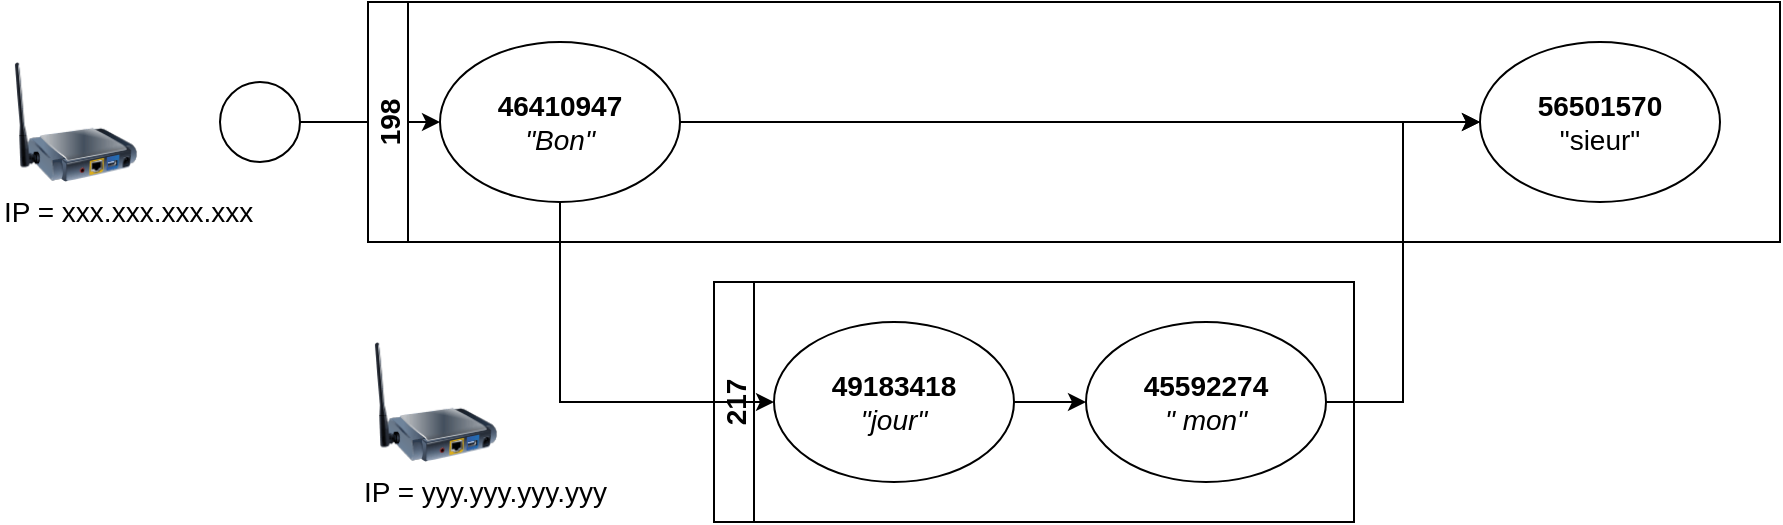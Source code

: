 <mxfile version="14.1.8" type="device" pages="3"><diagram id="DPjHE-PVI_1ASyxrADJI" name="node graph"><mxGraphModel dx="1086" dy="806" grid="1" gridSize="10" guides="1" tooltips="1" connect="1" arrows="1" fold="1" page="1" pageScale="1" pageWidth="827" pageHeight="1169" math="0" shadow="0"><root><mxCell id="0"/><mxCell id="1" parent="0"/><mxCell id="e_zoGC69EEc_eQih9gd_-9" value="" style="edgeStyle=orthogonalEdgeStyle;rounded=0;orthogonalLoop=1;jettySize=auto;html=1;" parent="1" source="e_zoGC69EEc_eQih9gd_-7" target="e_zoGC69EEc_eQih9gd_-8" edge="1"><mxGeometry relative="1" as="geometry"/></mxCell><mxCell id="e_zoGC69EEc_eQih9gd_-7" value="" style="shape=mxgraph.bpmn.shape;html=1;verticalLabelPosition=bottom;labelBackgroundColor=#ffffff;verticalAlign=top;align=center;perimeter=ellipsePerimeter;outlineConnect=0;outline=standard;symbol=general;" parent="1" vertex="1"><mxGeometry x="190" y="220" width="40" height="40" as="geometry"/></mxCell><mxCell id="e_zoGC69EEc_eQih9gd_-10" value="198" style="swimlane;startSize=20;horizontal=0;fontSize=14;" parent="1" vertex="1"><mxGeometry x="264" y="180" width="706" height="120" as="geometry"/></mxCell><mxCell id="e_zoGC69EEc_eQih9gd_-8" value="&lt;div style=&quot;font-size: 14px&quot;&gt;&lt;b&gt;46410947&lt;/b&gt;&lt;br&gt;&lt;i&gt;&quot;Bon&quot;&lt;/i&gt;&lt;/div&gt;" style="ellipse;whiteSpace=wrap;html=1;verticalAlign=middle;labelBackgroundColor=#ffffff;align=center;fontSize=14;" parent="e_zoGC69EEc_eQih9gd_-10" vertex="1"><mxGeometry x="36" y="20" width="120" height="80" as="geometry"/></mxCell><mxCell id="e_zoGC69EEc_eQih9gd_-11" value="&lt;div style=&quot;font-size: 14px&quot;&gt;&lt;b&gt;56501570&lt;/b&gt;&lt;br&gt;&quot;sieur&quot;&lt;/div&gt;" style="ellipse;whiteSpace=wrap;html=1;verticalAlign=middle;labelBackgroundColor=#ffffff;align=center;fontSize=14;" parent="e_zoGC69EEc_eQih9gd_-10" vertex="1"><mxGeometry x="556" y="20" width="120" height="80" as="geometry"/></mxCell><mxCell id="e_zoGC69EEc_eQih9gd_-12" value="" style="edgeStyle=orthogonalEdgeStyle;rounded=0;orthogonalLoop=1;jettySize=auto;html=1;fontSize=14;" parent="e_zoGC69EEc_eQih9gd_-10" source="e_zoGC69EEc_eQih9gd_-8" target="e_zoGC69EEc_eQih9gd_-11" edge="1"><mxGeometry relative="1" as="geometry"/></mxCell><mxCell id="e_zoGC69EEc_eQih9gd_-13" value="217" style="swimlane;startSize=20;horizontal=0;fontSize=14;" parent="1" vertex="1"><mxGeometry x="437" y="320" width="320" height="120" as="geometry"/></mxCell><mxCell id="e_zoGC69EEc_eQih9gd_-14" value="&lt;div style=&quot;font-size: 14px&quot;&gt;&lt;b&gt;49183418&lt;/b&gt;&lt;br&gt;&lt;i&gt;&quot;jour&quot;&lt;/i&gt;&lt;/div&gt;" style="ellipse;whiteSpace=wrap;html=1;verticalAlign=middle;labelBackgroundColor=#ffffff;align=center;fontSize=14;" parent="e_zoGC69EEc_eQih9gd_-13" vertex="1"><mxGeometry x="30" y="20" width="120" height="80" as="geometry"/></mxCell><mxCell id="e_zoGC69EEc_eQih9gd_-15" value="&lt;div style=&quot;font-size: 14px&quot;&gt;&lt;b&gt;45592274&lt;/b&gt;&lt;br&gt;&lt;i&gt;&quot; mon&quot;&lt;/i&gt;&lt;/div&gt;" style="ellipse;whiteSpace=wrap;html=1;verticalAlign=middle;labelBackgroundColor=#ffffff;align=center;fontSize=14;" parent="e_zoGC69EEc_eQih9gd_-13" vertex="1"><mxGeometry x="186" y="20" width="120" height="80" as="geometry"/></mxCell><mxCell id="e_zoGC69EEc_eQih9gd_-16" value="" style="edgeStyle=orthogonalEdgeStyle;rounded=0;orthogonalLoop=1;jettySize=auto;html=1;fontSize=14;" parent="e_zoGC69EEc_eQih9gd_-13" source="e_zoGC69EEc_eQih9gd_-14" target="e_zoGC69EEc_eQih9gd_-15" edge="1"><mxGeometry relative="1" as="geometry"/></mxCell><mxCell id="e_zoGC69EEc_eQih9gd_-17" value="" style="edgeStyle=orthogonalEdgeStyle;rounded=0;orthogonalLoop=1;jettySize=auto;html=1;fontSize=14;exitX=0.5;exitY=1;exitDx=0;exitDy=0;entryX=0;entryY=0.5;entryDx=0;entryDy=0;" parent="1" source="e_zoGC69EEc_eQih9gd_-8" target="e_zoGC69EEc_eQih9gd_-14" edge="1"><mxGeometry relative="1" as="geometry"><mxPoint x="424" y="250" as="sourcePoint"/><mxPoint x="720" y="250" as="targetPoint"/></mxGeometry></mxCell><mxCell id="e_zoGC69EEc_eQih9gd_-19" value="" style="edgeStyle=orthogonalEdgeStyle;rounded=0;orthogonalLoop=1;jettySize=auto;html=1;fontSize=14;entryX=0;entryY=0.5;entryDx=0;entryDy=0;" parent="1" source="e_zoGC69EEc_eQih9gd_-15" target="e_zoGC69EEc_eQih9gd_-11" edge="1"><mxGeometry relative="1" as="geometry"><mxPoint x="823" y="380" as="targetPoint"/></mxGeometry></mxCell><mxCell id="e_zoGC69EEc_eQih9gd_-33" value="IP = yyy.yyy.yyy.yyy" style="image;html=1;image=img/lib/clip_art/networking/Print_Server_Wireless_128x128.png;rounded=0;shadow=0;glass=0;sketch=0;fontSize=14;align=left;" parent="1" vertex="1"><mxGeometry x="260" y="350" width="76" height="60" as="geometry"/></mxCell><mxCell id="e_zoGC69EEc_eQih9gd_-34" value="IP = xxx.xxx.xxx.xxx" style="image;html=1;image=img/lib/clip_art/networking/Print_Server_Wireless_128x128.png;rounded=0;shadow=0;glass=0;sketch=0;fontSize=14;align=left;" parent="1" vertex="1"><mxGeometry x="80" y="210" width="76" height="60" as="geometry"/></mxCell></root></mxGraphModel></diagram><diagram id="GHqNeVmIGOWW7X__BBoV" name="sequence_illustration"><mxGraphModel dx="1086" dy="806" grid="1" gridSize="10" guides="1" tooltips="1" connect="1" arrows="1" fold="1" page="1" pageScale="1" pageWidth="827" pageHeight="1169" math="0" shadow="0"><root><mxCell id="mPEP5yWEmk4zPNDpbuSR-0"/><mxCell id="mPEP5yWEmk4zPNDpbuSR-1" parent="mPEP5yWEmk4zPNDpbuSR-0"/><mxCell id="mPEP5yWEmk4zPNDpbuSR-2" value="" style="endArrow=classic;html=1;fontSize=14;edgeStyle=orthogonalEdgeStyle;exitX=0.5;exitY=1;exitDx=0;exitDy=0;entryX=1;entryY=0.5;entryDx=0;entryDy=0;" parent="mPEP5yWEmk4zPNDpbuSR-1" source="mPEP5yWEmk4zPNDpbuSR-5" target="mPEP5yWEmk4zPNDpbuSR-13" edge="1"><mxGeometry width="50" height="50" relative="1" as="geometry"><mxPoint x="490" y="99.857" as="sourcePoint"/><mxPoint x="600" y="180" as="targetPoint"/></mxGeometry></mxCell><mxCell id="mPEP5yWEmk4zPNDpbuSR-3" value="" style="points=[];aspect=fixed;html=1;align=center;shadow=0;dashed=0;image;image=img/lib/allied_telesis/computer_and_terminals/Smartphone.svg;fontSize=14;" parent="mPEP5yWEmk4zPNDpbuSR-1" vertex="1"><mxGeometry x="50" y="66.8" width="19.8" height="43.2" as="geometry"/></mxCell><mxCell id="mPEP5yWEmk4zPNDpbuSR-4" value="" style="aspect=fixed;pointerEvents=1;shadow=0;dashed=0;html=1;strokeColor=none;labelPosition=center;verticalLabelPosition=bottom;verticalAlign=top;align=center;fillColor=#00188D;shape=mxgraph.azure.computer;fontSize=14;" parent="mPEP5yWEmk4zPNDpbuSR-1" vertex="1"><mxGeometry x="37.68" y="268.4" width="44.44" height="40" as="geometry"/></mxCell><mxCell id="mPEP5yWEmk4zPNDpbuSR-5" value="IP = xxx.xxx.xxx.xxx" style="image;html=1;image=img/lib/clip_art/networking/Print_Server_Wireless_128x128.png;rounded=0;shadow=0;glass=0;sketch=0;fontSize=14;align=left;" parent="mPEP5yWEmk4zPNDpbuSR-1" vertex="1"><mxGeometry x="559" y="58.4" width="76" height="60" as="geometry"/></mxCell><mxCell id="mPEP5yWEmk4zPNDpbuSR-6" value="HTTP (PUT) / Raw&lt;br&gt;&lt;br&gt;&lt;b&gt;ip&amp;nbsp; &amp;nbsp; &amp;nbsp; :&lt;/b&gt; xxx.xxx.xxx.xxx/add_transaction&lt;br&gt;&lt;b&gt;body : &quot;&lt;/b&gt;Bon&quot;" style="rounded=0;whiteSpace=wrap;html=1;shadow=0;glass=0;sketch=0;fontSize=14;align=left;verticalAlign=top;" parent="mPEP5yWEmk4zPNDpbuSR-1" vertex="1"><mxGeometry x="200" y="51.6" width="280" height="80" as="geometry"/></mxCell><mxCell id="mPEP5yWEmk4zPNDpbuSR-7" value="" style="pointerEvents=1;shadow=0;dashed=0;html=1;fillColor=#505050;labelPosition=center;verticalLabelPosition=bottom;verticalAlign=top;outlineConnect=0;align=center;shape=mxgraph.office.communications.remote_move_request;strokeColor=none;" parent="mPEP5yWEmk4zPNDpbuSR-1" vertex="1"><mxGeometry x="454" y="40" width="40" height="40" as="geometry"/></mxCell><mxCell id="mPEP5yWEmk4zPNDpbuSR-8" value="IP = yyy.yyy.yyy.yyy" style="image;html=1;image=img/lib/clip_art/networking/Print_Server_Wireless_128x128.png;rounded=0;shadow=0;glass=0;sketch=0;fontSize=14;align=left;" parent="mPEP5yWEmk4zPNDpbuSR-1" vertex="1"><mxGeometry x="559" y="258.4" width="76" height="60" as="geometry"/></mxCell><mxCell id="mPEP5yWEmk4zPNDpbuSR-9" value="HTTP (PUT)&lt;br&gt;&lt;br&gt;&lt;b&gt;ip&amp;nbsp; &amp;nbsp; &amp;nbsp; :&lt;/b&gt; yyy.yyy.yyy.yyy/add_transaction&lt;br&gt;&lt;b&gt;body : &quot;&lt;/b&gt;jour&quot;" style="rounded=0;whiteSpace=wrap;html=1;shadow=0;glass=0;sketch=0;fontSize=14;align=left;verticalAlign=top;" parent="mPEP5yWEmk4zPNDpbuSR-1" vertex="1"><mxGeometry x="200" y="251.6" width="280" height="80" as="geometry"/></mxCell><mxCell id="mPEP5yWEmk4zPNDpbuSR-10" value="" style="pointerEvents=1;shadow=0;dashed=0;html=1;fillColor=#505050;labelPosition=center;verticalLabelPosition=bottom;verticalAlign=top;outlineConnect=0;align=center;shape=mxgraph.office.communications.remote_move_request;strokeColor=none;" parent="mPEP5yWEmk4zPNDpbuSR-1" vertex="1"><mxGeometry x="454" y="240" width="40" height="40" as="geometry"/></mxCell><mxCell id="mPEP5yWEmk4zPNDpbuSR-11" value="" style="endArrow=classic;html=1;fontSize=14;" parent="mPEP5yWEmk4zPNDpbuSR-1" source="mPEP5yWEmk4zPNDpbuSR-6" target="mPEP5yWEmk4zPNDpbuSR-5" edge="1"><mxGeometry width="50" height="50" relative="1" as="geometry"><mxPoint x="440" y="90" as="sourcePoint"/><mxPoint x="490" y="40" as="targetPoint"/></mxGeometry></mxCell><mxCell id="mPEP5yWEmk4zPNDpbuSR-12" value="" style="endArrow=classic;html=1;fontSize=14;" parent="mPEP5yWEmk4zPNDpbuSR-1" source="mPEP5yWEmk4zPNDpbuSR-3" target="mPEP5yWEmk4zPNDpbuSR-6" edge="1"><mxGeometry width="50" height="50" relative="1" as="geometry"><mxPoint x="490" y="99.857" as="sourcePoint"/><mxPoint x="569" y="98.873" as="targetPoint"/></mxGeometry></mxCell><mxCell id="mPEP5yWEmk4zPNDpbuSR-13" value="HTTP (GET) / JSON&lt;br&gt;&lt;br&gt;&lt;b&gt;body :&amp;nbsp;&lt;br&gt;&lt;/b&gt;{&quot;operation&quot;:&quot;add_transaction&quot;,&quot;return_value&quot;: &quot;OK&quot;}" style="rounded=0;whiteSpace=wrap;html=1;shadow=0;glass=0;sketch=0;fontSize=14;align=left;verticalAlign=top;" parent="mPEP5yWEmk4zPNDpbuSR-1" vertex="1"><mxGeometry x="150" y="140" width="380" height="80" as="geometry"/></mxCell><mxCell id="mPEP5yWEmk4zPNDpbuSR-14" value="" style="endArrow=classic;html=1;fontSize=14;edgeStyle=orthogonalEdgeStyle;" parent="mPEP5yWEmk4zPNDpbuSR-1" source="mPEP5yWEmk4zPNDpbuSR-13" target="mPEP5yWEmk4zPNDpbuSR-3" edge="1"><mxGeometry width="50" height="50" relative="1" as="geometry"><mxPoint x="607" y="128.4" as="sourcePoint"/><mxPoint x="540" y="190" as="targetPoint"/></mxGeometry></mxCell><mxCell id="mPEP5yWEmk4zPNDpbuSR-15" value="" style="endArrow=classic;html=1;fontSize=14;" parent="mPEP5yWEmk4zPNDpbuSR-1" source="mPEP5yWEmk4zPNDpbuSR-4" target="mPEP5yWEmk4zPNDpbuSR-9" edge="1"><mxGeometry width="50" height="50" relative="1" as="geometry"><mxPoint x="79.8" y="98.513" as="sourcePoint"/><mxPoint x="210" y="100.001" as="targetPoint"/></mxGeometry></mxCell><mxCell id="mPEP5yWEmk4zPNDpbuSR-16" value="" style="endArrow=classic;html=1;fontSize=14;" parent="mPEP5yWEmk4zPNDpbuSR-1" source="mPEP5yWEmk4zPNDpbuSR-9" target="mPEP5yWEmk4zPNDpbuSR-8" edge="1"><mxGeometry width="50" height="50" relative="1" as="geometry"><mxPoint x="92.12" y="298.654" as="sourcePoint"/><mxPoint x="510" y="350" as="targetPoint"/></mxGeometry></mxCell><mxCell id="mPEP5yWEmk4zPNDpbuSR-17" value="" style="aspect=fixed;pointerEvents=1;shadow=0;dashed=0;html=1;strokeColor=none;labelPosition=center;verticalLabelPosition=bottom;verticalAlign=top;align=center;fillColor=#00188D;shape=mxgraph.azure.computer;fontSize=14;" parent="mPEP5yWEmk4zPNDpbuSR-1" vertex="1"><mxGeometry x="37.68" y="368.4" width="44.44" height="40" as="geometry"/></mxCell><mxCell id="mPEP5yWEmk4zPNDpbuSR-18" value="IP = yyy.yyy.yyy.yyy" style="image;html=1;image=img/lib/clip_art/networking/Print_Server_Wireless_128x128.png;rounded=0;shadow=0;glass=0;sketch=0;fontSize=14;align=left;" parent="mPEP5yWEmk4zPNDpbuSR-1" vertex="1"><mxGeometry x="559" y="358.4" width="76" height="60" as="geometry"/></mxCell><mxCell id="mPEP5yWEmk4zPNDpbuSR-19" value="HTTP (PUT)&lt;br&gt;&lt;br&gt;&lt;b&gt;ip&amp;nbsp; &amp;nbsp; &amp;nbsp; :&lt;/b&gt; yyy.yyy.yyy.yyy/add_transaction&lt;br&gt;&lt;b&gt;body : &lt;/b&gt;&quot; mon&quot;" style="rounded=0;whiteSpace=wrap;html=1;shadow=0;glass=0;sketch=0;fontSize=14;align=left;verticalAlign=top;" parent="mPEP5yWEmk4zPNDpbuSR-1" vertex="1"><mxGeometry x="200" y="351.6" width="280" height="80" as="geometry"/></mxCell><mxCell id="mPEP5yWEmk4zPNDpbuSR-20" value="" style="pointerEvents=1;shadow=0;dashed=0;html=1;fillColor=#505050;labelPosition=center;verticalLabelPosition=bottom;verticalAlign=top;outlineConnect=0;align=center;shape=mxgraph.office.communications.remote_move_request;strokeColor=none;" parent="mPEP5yWEmk4zPNDpbuSR-1" vertex="1"><mxGeometry x="454" y="340" width="40" height="40" as="geometry"/></mxCell><mxCell id="mPEP5yWEmk4zPNDpbuSR-21" value="" style="endArrow=classic;html=1;fontSize=14;" parent="mPEP5yWEmk4zPNDpbuSR-1" source="mPEP5yWEmk4zPNDpbuSR-17" target="mPEP5yWEmk4zPNDpbuSR-19" edge="1"><mxGeometry width="50" height="50" relative="1" as="geometry"><mxPoint x="79.8" y="198.513" as="sourcePoint"/><mxPoint x="210" y="200.001" as="targetPoint"/></mxGeometry></mxCell><mxCell id="mPEP5yWEmk4zPNDpbuSR-22" value="" style="endArrow=classic;html=1;fontSize=14;" parent="mPEP5yWEmk4zPNDpbuSR-1" source="mPEP5yWEmk4zPNDpbuSR-19" target="mPEP5yWEmk4zPNDpbuSR-18" edge="1"><mxGeometry width="50" height="50" relative="1" as="geometry"><mxPoint x="92.12" y="398.654" as="sourcePoint"/><mxPoint x="510" y="450" as="targetPoint"/></mxGeometry></mxCell><mxCell id="mPEP5yWEmk4zPNDpbuSR-23" value="" style="points=[];aspect=fixed;html=1;align=center;shadow=0;dashed=0;image;image=img/lib/allied_telesis/computer_and_terminals/Smartphone.svg;fontSize=14;" parent="mPEP5yWEmk4zPNDpbuSR-1" vertex="1"><mxGeometry x="47.5" y="476.8" width="19.8" height="43.2" as="geometry"/></mxCell><mxCell id="mPEP5yWEmk4zPNDpbuSR-24" value="IP = xxx.xxx.xxx.xxx" style="image;html=1;image=img/lib/clip_art/networking/Print_Server_Wireless_128x128.png;rounded=0;shadow=0;glass=0;sketch=0;fontSize=14;align=left;" parent="mPEP5yWEmk4zPNDpbuSR-1" vertex="1"><mxGeometry x="556.5" y="468.4" width="76" height="60" as="geometry"/></mxCell><mxCell id="mPEP5yWEmk4zPNDpbuSR-25" value="HTTP (PUT) / Raw&lt;br&gt;&lt;br&gt;&lt;b&gt;ip&amp;nbsp; &amp;nbsp; &amp;nbsp; :&lt;/b&gt; xxx.xxx.xxx.xxx/add_transaction&lt;br&gt;&lt;b&gt;body : &quot;&lt;/b&gt;sieur&quot;" style="rounded=0;whiteSpace=wrap;html=1;shadow=0;glass=0;sketch=0;fontSize=14;align=left;verticalAlign=top;" parent="mPEP5yWEmk4zPNDpbuSR-1" vertex="1"><mxGeometry x="197.5" y="461.6" width="280" height="80" as="geometry"/></mxCell><mxCell id="mPEP5yWEmk4zPNDpbuSR-26" value="" style="pointerEvents=1;shadow=0;dashed=0;html=1;fillColor=#505050;labelPosition=center;verticalLabelPosition=bottom;verticalAlign=top;outlineConnect=0;align=center;shape=mxgraph.office.communications.remote_move_request;strokeColor=none;" parent="mPEP5yWEmk4zPNDpbuSR-1" vertex="1"><mxGeometry x="451.5" y="450" width="40" height="40" as="geometry"/></mxCell><mxCell id="mPEP5yWEmk4zPNDpbuSR-27" value="" style="endArrow=classic;html=1;fontSize=14;" parent="mPEP5yWEmk4zPNDpbuSR-1" source="mPEP5yWEmk4zPNDpbuSR-25" target="mPEP5yWEmk4zPNDpbuSR-24" edge="1"><mxGeometry width="50" height="50" relative="1" as="geometry"><mxPoint x="437.5" y="500" as="sourcePoint"/><mxPoint x="487.5" y="450" as="targetPoint"/></mxGeometry></mxCell><mxCell id="mPEP5yWEmk4zPNDpbuSR-28" value="" style="endArrow=classic;html=1;fontSize=14;" parent="mPEP5yWEmk4zPNDpbuSR-1" source="mPEP5yWEmk4zPNDpbuSR-23" target="mPEP5yWEmk4zPNDpbuSR-25" edge="1"><mxGeometry width="50" height="50" relative="1" as="geometry"><mxPoint x="487.5" y="509.857" as="sourcePoint"/><mxPoint x="566.5" y="508.873" as="targetPoint"/></mxGeometry></mxCell></root></mxGraphModel></diagram><diagram id="JFgc62_T4fa6mnAoPOP-" name="sequence"><mxGraphModel dx="1422" dy="822" grid="1" gridSize="10" guides="1" tooltips="1" connect="1" arrows="1" fold="1" page="1" pageScale="1" pageWidth="827" pageHeight="1169" math="0" shadow="0"><root><mxCell id="s1lc0sZOrf71bxH01ODl-0"/><mxCell id="s1lc0sZOrf71bxH01ODl-1" parent="s1lc0sZOrf71bxH01ODl-0"/><mxCell id="s1lc0sZOrf71bxH01ODl-2" value="Client" style="shape=umlLifeline;perimeter=lifelinePerimeter;whiteSpace=wrap;html=1;container=1;collapsible=0;recursiveResize=0;outlineConnect=0;fillColor=#ffe6cc;strokeColor=#d79b00;" vertex="1" parent="s1lc0sZOrf71bxH01ODl-1"><mxGeometry x="80" y="40" width="100" height="1080" as="geometry"/></mxCell><mxCell id="s1lc0sZOrf71bxH01ODl-5" value="b4mesh&lt;br&gt;API" style="shape=umlLifeline;perimeter=lifelinePerimeter;whiteSpace=wrap;html=1;container=1;collapsible=0;recursiveResize=0;outlineConnect=0;fillColor=#dae8fc;strokeColor=#6c8ebf;" vertex="1" parent="s1lc0sZOrf71bxH01ODl-1"><mxGeometry x="420" y="40" width="100" height="1080" as="geometry"/></mxCell><mxCell id="s1lc0sZOrf71bxH01ODl-10" value="" style="html=1;points=[];perimeter=orthogonalPerimeter;" vertex="1" parent="s1lc0sZOrf71bxH01ODl-5"><mxGeometry x="45" y="120" width="10" height="160" as="geometry"/></mxCell><mxCell id="26TYxbwnDpzqEZD873Em-4" value="" style="html=1;points=[];perimeter=orthogonalPerimeter;" vertex="1" parent="s1lc0sZOrf71bxH01ODl-5"><mxGeometry x="45" y="360" width="10" height="170" as="geometry"/></mxCell><mxCell id="26TYxbwnDpzqEZD873Em-17" value="" style="html=1;points=[];perimeter=orthogonalPerimeter;" vertex="1" parent="s1lc0sZOrf71bxH01ODl-5"><mxGeometry x="45" y="600" width="10" height="80" as="geometry"/></mxCell><mxCell id="s1lc0sZOrf71bxH01ODl-7" value="b4mesh&lt;br&gt;blockgraph" style="shape=umlLifeline;perimeter=lifelinePerimeter;whiteSpace=wrap;html=1;container=1;collapsible=0;recursiveResize=0;outlineConnect=0;fillColor=#d5e8d4;strokeColor=#82b366;" vertex="1" parent="s1lc0sZOrf71bxH01ODl-1"><mxGeometry x="700" y="40" width="100" height="1080" as="geometry"/></mxCell><mxCell id="26TYxbwnDpzqEZD873Em-1" value="" style="html=1;points=[];perimeter=orthogonalPerimeter;" vertex="1" parent="s1lc0sZOrf71bxH01ODl-7"><mxGeometry x="45" y="130" width="10" height="140" as="geometry"/></mxCell><mxCell id="26TYxbwnDpzqEZD873Em-13" value="&lt;span class=&quot;pl-c1&quot;&gt;RegisterTransaction&lt;/span&gt;" style="edgeStyle=orthogonalEdgeStyle;html=1;align=left;spacingLeft=2;endArrow=block;rounded=0;" edge="1" target="26TYxbwnDpzqEZD873Em-1" parent="s1lc0sZOrf71bxH01ODl-7" source="26TYxbwnDpzqEZD873Em-1"><mxGeometry relative="1" as="geometry"><mxPoint x="75" y="180" as="sourcePoint"/><Array as="points"><mxPoint x="100" y="160"/><mxPoint x="100" y="180"/></Array><mxPoint x="80" y="200" as="targetPoint"/></mxGeometry></mxCell><mxCell id="s1lc0sZOrf71bxH01ODl-8" value="b4mesh&lt;br&gt;live_visualizer" style="shape=umlLifeline;perimeter=lifelinePerimeter;whiteSpace=wrap;html=1;container=1;collapsible=0;recursiveResize=0;outlineConnect=0;fillColor=#e1d5e7;strokeColor=#9673a6;" vertex="1" parent="s1lc0sZOrf71bxH01ODl-1"><mxGeometry x="1030" y="40" width="100" height="1080" as="geometry"/></mxCell><mxCell id="26TYxbwnDpzqEZD873Em-20" value="" style="html=1;points=[];perimeter=orthogonalPerimeter;" vertex="1" parent="s1lc0sZOrf71bxH01ODl-8"><mxGeometry x="45" y="610" width="10" height="60" as="geometry"/></mxCell><mxCell id="s1lc0sZOrf71bxH01ODl-11" value="&lt;b&gt;PUT /add_transaction&lt;/b&gt;&lt;br&gt;&lt;i&gt;Raw body payload&lt;/i&gt;" style="html=1;verticalAlign=bottom;endArrow=block;entryX=0;entryY=0;" edge="1" target="s1lc0sZOrf71bxH01ODl-10" parent="s1lc0sZOrf71bxH01ODl-1"><mxGeometry relative="1" as="geometry"><mxPoint x="129.5" y="160.0" as="sourcePoint"/></mxGeometry></mxCell><mxCell id="s1lc0sZOrf71bxH01ODl-12" value="&lt;span style=&quot;text-align: left ; background-color: rgb(248 , 249 , 250)&quot;&gt;&lt;font style=&quot;font-size: 11px&quot;&gt;JSON&lt;br&gt;{&quot;operation&quot;:&quot;add_transaction&quot;,&quot;return_value&quot;: &quot;OK&quot;}&lt;/font&gt;&lt;/span&gt;" style="html=1;verticalAlign=bottom;endArrow=open;dashed=1;endSize=8;exitX=0;exitY=0.95;labelBorderColor=#808080;" edge="1" source="s1lc0sZOrf71bxH01ODl-10" parent="s1lc0sZOrf71bxH01ODl-1" target="s1lc0sZOrf71bxH01ODl-2"><mxGeometry relative="1" as="geometry"><mxPoint x="129.5" y="274" as="targetPoint"/></mxGeometry></mxCell><mxCell id="26TYxbwnDpzqEZD873Em-0" value="&lt;b&gt;PUT /add_transaction&lt;br&gt;&lt;/b&gt;&lt;i&gt;Raw body payload&lt;/i&gt;&lt;b&gt;&lt;br&gt;&lt;/b&gt;" style="html=1;verticalAlign=bottom;endArrow=block;entryX=0.35;entryY=0.125;entryDx=0;entryDy=0;entryPerimeter=0;" edge="1" parent="s1lc0sZOrf71bxH01ODl-1" source="s1lc0sZOrf71bxH01ODl-10" target="26TYxbwnDpzqEZD873Em-1"><mxGeometry relative="1" as="geometry"><mxPoint x="99.5" y="210.0" as="sourcePoint"/><mxPoint x="375" y="210.0" as="targetPoint"/></mxGeometry></mxCell><mxCell id="26TYxbwnDpzqEZD873Em-2" value="&lt;span style=&quot;text-align: left ; background-color: rgb(248 , 249 , 250)&quot;&gt;&lt;font style=&quot;font-size: 11px&quot;&gt;JSON&lt;br&gt;{&quot;operation&quot;:&quot;add_transaction&quot;,&quot;return_value&quot;: &quot;OK&quot;}&lt;/font&gt;&lt;/span&gt;" style="html=1;verticalAlign=bottom;endArrow=open;dashed=1;endSize=8;exitX=0;exitY=0.963;exitDx=0;exitDy=0;exitPerimeter=0;labelBorderColor=#808080;" edge="1" parent="s1lc0sZOrf71bxH01ODl-1" source="26TYxbwnDpzqEZD873Em-1" target="s1lc0sZOrf71bxH01ODl-10"><mxGeometry relative="1" as="geometry"><mxPoint x="99.5" y="371.5" as="targetPoint"/><mxPoint x="375" y="371.5" as="sourcePoint"/></mxGeometry></mxCell><mxCell id="26TYxbwnDpzqEZD873Em-3" value="&lt;b&gt;GET /blockgraph_live_visualizer/get_nodes&lt;/b&gt;" style="html=1;verticalAlign=bottom;endArrow=block;entryX=0.7;entryY=0;entryDx=0;entryDy=0;entryPerimeter=0;" edge="1" parent="s1lc0sZOrf71bxH01ODl-1" target="26TYxbwnDpzqEZD873Em-4"><mxGeometry relative="1" as="geometry"><mxPoint x="129.5" y="400" as="sourcePoint"/><mxPoint x="345" y="490.0" as="targetPoint"/></mxGeometry></mxCell><mxCell id="26TYxbwnDpzqEZD873Em-5" value="&lt;span style=&quot;text-align: left ; background-color: rgb(248 , 249 , 250)&quot;&gt;&lt;font style=&quot;font-size: 11px&quot;&gt;JSON bulk&lt;br&gt;&lt;br&gt;&lt;div style=&quot;text-align: left&quot;&gt;&lt;span style=&quot;background-color: rgb(255 , 255 , 255) ; text-align: center&quot;&gt;{&quot;node&quot;:{&quot;groupId&quot;:26,&quot;hash&quot;:11177574,&quot;parent&quot;:[0]}}&lt;/span&gt;&lt;/div&gt;&lt;/font&gt;&lt;/span&gt;&lt;div style=&quot;text-align: left&quot;&gt;{&quot;node&quot;:{&quot;groupId&quot;:26,&quot;hash&quot;:9464737,&quot;parent&quot;:[11177574]}}&lt;/div&gt;&lt;div style=&quot;text-align: left&quot;&gt;{&quot;node&quot;:{&quot;groupId&quot;:26,&quot;hash&quot;:529113,&quot;parent&quot;:[9464737]}}&lt;/div&gt;&lt;span style=&quot;background-color: rgb(248 , 249 , 250)&quot;&gt;&lt;font color=&quot;rgba(0, 0, 0, 0)&quot; face=&quot;monospace&quot;&gt;&lt;span style=&quot;font-size: 0px&quot;&gt;{&quot;node&quot;:{&quot;groupId&quot;:26,&quot;hash&quot;:11177574,&quot;parent&quot;:[0]}}{&quot;node&quot;:{&quot;groupId&quot;:26,&quot;hash&quot;:9464737,&quot;parent&quot;:[11177574]}}{&quot;node&quot;:{&quot;groupId&quot;:26,&quot;hash&quot;:529113,&quot;parent&quot;:[9464737]}}3CmxGraphModel%3E%3Croot%3E%3CmxCell%20id%3D%220%22%2F%3E%3CmxCell%20id%3D%221%22%20parent%3D%220%22%2F%3E%3CmxCell%20id%3D%222%22%20value%3D%22%26lt%3Bspan%20style%3D%26quot%3Btext-align%3A%20left%20%3B%20background-color%3A%20rgb(248%20%2C%20249%20%2C%20250)%26quot%3B%26gt%3B%26lt%3Bfont%20style%3D%26quot%3Bfont-size%3A%2011px%26quot%3B%26gt%3BJSON%26lt%3Bbr%26gt%3B%7B%26quot%3Boperation%26quot%3B%3A%26quot%3Badd_transaction%26quot%3B%2C%26quot%3Breturn_value%26quot%3B%3A%20%26quot%3BOK%26quot%3B%7D%26lt%3B%2Ffont%26gt%3B%26lt%3B%2Fspan%26gt%3B%22%20style%3D%22html%3D1%3BverticalAlign%3Dbottom%3BendArrow%3Dopen%3Bdashed%3D1%3BendSize%3D8%3BexitX%3D0%3BexitY%3D0.95%3B%22%20edge%3D%221%22%20parent%3D%221%22%3E%3CmxGeometry%20relative%3D%221%22%20as%3D%22geometry%22%3E%3CmxPoint%20x%3D%2259.5%22%20y%3D%22274%22%20as%3D%22targetPoint%22%2F%3E%3CmxPoint%20x%3D%22335%22%20y%3D%22274%22%20as%3D%22sourcePoint%22%2F%3E%3C%2FmxGeometry%3E%3C%2FmxCell%3E%3C%2Froot%3E%3C%2FmxGraphModel%3E&lt;/span&gt;&lt;/font&gt;&lt;/span&gt;&lt;span style=&quot;text-align: left ; background-color: rgb(248 , 249 , 250)&quot;&gt;&lt;font style=&quot;font-size: 11px&quot;&gt;&lt;br&gt;&lt;/font&gt;&lt;/span&gt;" style="html=1;verticalAlign=bottom;endArrow=open;dashed=1;endSize=8;exitX=-0.2;exitY=0.983;exitDx=0;exitDy=0;exitPerimeter=0;labelBorderColor=#808080;" edge="1" parent="s1lc0sZOrf71bxH01ODl-1" source="26TYxbwnDpzqEZD873Em-4" target="s1lc0sZOrf71bxH01ODl-2"><mxGeometry relative="1" as="geometry"><mxPoint x="129.5" y="596.6" as="targetPoint"/><mxPoint x="345" y="364" as="sourcePoint"/></mxGeometry></mxCell><mxCell id="26TYxbwnDpzqEZD873Em-8" value="request" style="html=1;verticalAlign=bottom;endArrow=block;entryX=-0.1;entryY=0.036;entryDx=0;entryDy=0;entryPerimeter=0;" edge="1" parent="s1lc0sZOrf71bxH01ODl-1" source="s1lc0sZOrf71bxH01ODl-5" target="26TYxbwnDpzqEZD873Em-7"><mxGeometry relative="1" as="geometry"><mxPoint x="469.5" y="440" as="sourcePoint"/><mxPoint x="884.5" y="440" as="targetPoint"/></mxGeometry></mxCell><mxCell id="26TYxbwnDpzqEZD873Em-9" value="&lt;span style=&quot;text-align: left ; background-color: rgb(248 , 249 , 250)&quot;&gt;&lt;font style=&quot;font-size: 11px&quot;&gt;JSON bulk&lt;br&gt;&lt;br&gt;&lt;div style=&quot;text-align: left&quot;&gt;&lt;span style=&quot;background-color: rgb(255 , 255 , 255) ; text-align: center&quot;&gt;{&quot;node&quot;:{&quot;groupId&quot;:26,&quot;hash&quot;:11177574,&quot;parent&quot;:[0]}}&lt;/span&gt;&lt;/div&gt;&lt;/font&gt;&lt;/span&gt;&lt;div style=&quot;text-align: left&quot;&gt;{&quot;node&quot;:{&quot;groupId&quot;:26,&quot;hash&quot;:9464737,&quot;parent&quot;:[11177574]}}&lt;/div&gt;&lt;div style=&quot;text-align: left&quot;&gt;{&quot;node&quot;:{&quot;groupId&quot;:26,&quot;hash&quot;:529113,&quot;parent&quot;:[9464737]}}&lt;/div&gt;&lt;span style=&quot;background-color: rgb(248 , 249 , 250)&quot;&gt;&lt;font color=&quot;rgba(0, 0, 0, 0)&quot; face=&quot;monospace&quot;&gt;&lt;span style=&quot;font-size: 0px&quot;&gt;{&quot;node&quot;:{&quot;groupId&quot;:26,&quot;hash&quot;:11177574,&quot;parent&quot;:[0]}}{&quot;node&quot;:{&quot;groupId&quot;:26,&quot;hash&quot;:9464737,&quot;parent&quot;:[11177574]}}{&quot;node&quot;:{&quot;groupId&quot;:26,&quot;hash&quot;:529113,&quot;parent&quot;:[9464737]}}3CmxGraphModel%3E%3Croot%3E%3CmxCell%20id%3D%220%22%2F%3E%3CmxCell%20id%3D%221%22%20parent%3D%220%22%2F%3E%3CmxCell%20id%3D%222%22%20value%3D%22%26lt%3Bspan%20style%3D%26quot%3Btext-align%3A%20left%20%3B%20background-color%3A%20rgb(248%20%2C%20249%20%2C%20250)%26quot%3B%26gt%3B%26lt%3Bfont%20style%3D%26quot%3Bfont-size%3A%2011px%26quot%3B%26gt%3BJSON%26lt%3Bbr%26gt%3B%7B%26quot%3Boperation%26quot%3B%3A%26quot%3Badd_transaction%26quot%3B%2C%26quot%3Breturn_value%26quot%3B%3A%20%26quot%3BOK%26quot%3B%7D%26lt%3B%2Ffont%26gt%3B%26lt%3B%2Fspan%26gt%3B%22%20style%3D%22html%3D1%3BverticalAlign%3Dbottom%3BendArrow%3Dopen%3Bdashed%3D1%3BendSize%3D8%3BexitX%3D0%3BexitY%3D0.95%3B%22%20edge%3D%221%22%20parent%3D%221%22%3E%3CmxGeometry%20relative%3D%221%22%20as%3D%22geometry%22%3E%3CmxPoint%20x%3D%2259.5%22%20y%3D%22274%22%20as%3D%22targetPoint%22%2F%3E%3CmxPoint%20x%3D%22335%22%20y%3D%22274%22%20as%3D%22sourcePoint%22%2F%3E%3C%2FmxGeometry%3E%3C%2FmxCell%3E%3C%2Froot%3E%3C%2FmxGraphModel%3&lt;/span&gt;&lt;/font&gt;&lt;/span&gt;&lt;span style=&quot;text-align: left ; background-color: rgb(248 , 249 , 250)&quot;&gt;&lt;font style=&quot;font-size: 11px&quot;&gt;&lt;br&gt;&lt;/font&gt;&lt;/span&gt;" style="html=1;verticalAlign=bottom;endArrow=open;dashed=1;endSize=8;exitX=0;exitY=0.947;exitDx=0;exitDy=0;exitPerimeter=0;labelBorderColor=#808080;" edge="1" parent="s1lc0sZOrf71bxH01ODl-1" source="26TYxbwnDpzqEZD873Em-7" target="26TYxbwnDpzqEZD873Em-4"><mxGeometry relative="1" as="geometry"><mxPoint x="440" y="607.28" as="targetPoint"/><mxPoint x="773.5" y="607.28" as="sourcePoint"/></mxGeometry></mxCell><mxCell id="26TYxbwnDpzqEZD873Em-15" value="serialize_node" style="html=1;verticalAlign=bottom;endArrow=block;entryX=0;entryY=0;" edge="1" target="26TYxbwnDpzqEZD873Em-14" parent="s1lc0sZOrf71bxH01ODl-1" source="s1lc0sZOrf71bxH01ODl-7"><mxGeometry relative="1" as="geometry"><mxPoint x="790" y="260" as="sourcePoint"/></mxGeometry></mxCell><mxCell id="26TYxbwnDpzqEZD873Em-16" value="success" style="html=1;verticalAlign=bottom;endArrow=open;dashed=1;endSize=8;exitX=0;exitY=0.95;" edge="1" source="26TYxbwnDpzqEZD873Em-14" parent="s1lc0sZOrf71bxH01ODl-1" target="26TYxbwnDpzqEZD873Em-1"><mxGeometry relative="1" as="geometry"><mxPoint x="860" y="336" as="targetPoint"/></mxGeometry></mxCell><mxCell id="26TYxbwnDpzqEZD873Em-18" value="&lt;b&gt;GET /blockgraph_live_visualizer/view&lt;/b&gt;&lt;br&gt;" style="html=1;verticalAlign=bottom;endArrow=block;entryX=0;entryY=0;" edge="1" target="26TYxbwnDpzqEZD873Em-17" parent="s1lc0sZOrf71bxH01ODl-1" source="s1lc0sZOrf71bxH01ODl-2"><mxGeometry relative="1" as="geometry"><mxPoint x="395" y="680" as="sourcePoint"/></mxGeometry></mxCell><mxCell id="26TYxbwnDpzqEZD873Em-19" value="HTTP DOM" style="html=1;verticalAlign=bottom;endArrow=open;dashed=1;endSize=8;exitX=0.2;exitY=0.985;exitDx=0;exitDy=0;exitPerimeter=0;" edge="1" source="26TYxbwnDpzqEZD873Em-17" parent="s1lc0sZOrf71bxH01ODl-1" target="s1lc0sZOrf71bxH01ODl-2"><mxGeometry relative="1" as="geometry"><mxPoint x="395" y="756" as="targetPoint"/></mxGeometry></mxCell><mxCell id="26TYxbwnDpzqEZD873Em-21" value="&lt;b&gt;GET /blockgraph_live_visualizer/view&lt;/b&gt;" style="html=1;verticalAlign=bottom;endArrow=block;entryX=0;entryY=0;" edge="1" target="26TYxbwnDpzqEZD873Em-20" parent="s1lc0sZOrf71bxH01ODl-1" source="s1lc0sZOrf71bxH01ODl-5"><mxGeometry relative="1" as="geometry"><mxPoint x="1000" y="650" as="sourcePoint"/></mxGeometry></mxCell><mxCell id="26TYxbwnDpzqEZD873Em-23" value="HTTP DOM" style="html=1;verticalAlign=bottom;endArrow=open;dashed=1;endSize=8;exitX=-0.1;exitY=0.988;exitDx=0;exitDy=0;exitPerimeter=0;" edge="1" parent="s1lc0sZOrf71bxH01ODl-1" source="26TYxbwnDpzqEZD873Em-20" target="s1lc0sZOrf71bxH01ODl-5"><mxGeometry relative="1" as="geometry"><mxPoint x="530" y="780" as="targetPoint"/><mxPoint x="955.5" y="750" as="sourcePoint"/></mxGeometry></mxCell><mxCell id="26TYxbwnDpzqEZD873Em-30" value="Async data polling" style="shape=umlFrame;whiteSpace=wrap;html=1;fillColor=#dae8fc;strokeColor=#6c8ebf;shadow=0;sketch=0;swimlaneFillColor=#CCE5FF;width=80;height=40;" vertex="1" parent="s1lc0sZOrf71bxH01ODl-1"><mxGeometry x="360" y="810" width="740" height="310" as="geometry"/></mxCell><mxCell id="26TYxbwnDpzqEZD873Em-31" value="" style="html=1;points=[];perimeter=orthogonalPerimeter;" vertex="1" parent="s1lc0sZOrf71bxH01ODl-1"><mxGeometry x="930" y="850" width="10" height="120" as="geometry"/></mxCell><mxCell id="26TYxbwnDpzqEZD873Em-32" value="request" style="html=1;verticalAlign=bottom;endArrow=block;entryX=0.5;entryY=0.091;entryDx=0;entryDy=0;entryPerimeter=0;fillColor=#0050ef;strokeColor=#001DBC;exitX=0.9;exitY=0.141;exitDx=0;exitDy=0;exitPerimeter=0;" edge="1" parent="s1lc0sZOrf71bxH01ODl-1" target="26TYxbwnDpzqEZD873Em-31" source="26TYxbwnDpzqEZD873Em-37"><mxGeometry relative="1" as="geometry"><mxPoint x="449.5" y="864.32" as="sourcePoint"/><mxPoint x="-5.5" y="830" as="targetPoint"/></mxGeometry></mxCell><mxCell id="26TYxbwnDpzqEZD873Em-33" value="&lt;span style=&quot;text-align: left ; background-color: rgb(248 , 249 , 250)&quot;&gt;&lt;font style=&quot;font-size: 11px&quot;&gt;JSON bulk&lt;br&gt;&lt;br&gt;&lt;div style=&quot;text-align: left&quot;&gt;&lt;span style=&quot;background-color: rgb(255 , 255 , 255) ; text-align: center&quot;&gt;{&quot;node&quot;:{&quot;groupId&quot;:26,&quot;hash&quot;:11177574,&quot;parent&quot;:[0]}}&lt;/span&gt;&lt;/div&gt;&lt;/font&gt;&lt;/span&gt;&lt;div style=&quot;text-align: left&quot;&gt;{&quot;node&quot;:{&quot;groupId&quot;:26,&quot;hash&quot;:9464737,&quot;parent&quot;:[11177574]}}&lt;/div&gt;&lt;div style=&quot;text-align: left&quot;&gt;{&quot;node&quot;:{&quot;groupId&quot;:26,&quot;hash&quot;:529113,&quot;parent&quot;:[9464737]}}&lt;/div&gt;&lt;span style=&quot;background-color: rgb(248 , 249 , 250)&quot;&gt;&lt;font color=&quot;rgba(0, 0, 0, 0)&quot; face=&quot;monospace&quot;&gt;&lt;span style=&quot;font-size: 0px&quot;&gt;{&quot;node&quot;:{&quot;groupId&quot;:26,&quot;hash&quot;:11177574,&quot;parent&quot;:[0]}}{&quot;node&quot;:{&quot;groupId&quot;:26,&quot;hash&quot;:9464737,&quot;parent&quot;:[11177574]}}{&quot;node&quot;:{&quot;groupId&quot;:26,&quot;hash&quot;:529113,&quot;parent&quot;:[9464737]}}3CmxGraphModel%3E%3Croot%3E%3CmxCell%20id%3D%220%22%2F%3E%3CmxCell%20id%3D%221%22%20parent%3D%220%22%2F%3E%3CmxCell%20id%3D%222%22%20value%3D%22%26lt%3Bspan%20style%3D%26quot%3Btext-align%3A%20left%20%3B%20background-color%3A%20rgb(248%20%2C%20249%20%2C%20250)%26quot%3B%26gt%3B%26lt%3Bfont%20style%3D%26quot%3Bfont-size%3A%2011px%26quot%3B%26gt%3BJSON%26lt%3Bbr%26gt%3B%7B%26quot%3Boperation%26quot%3B%3A%26quot%3Badd_transaction%26quot%3B%2C%26quot%3Breturn_value%26quot%3B%3A%20%26quot%3BOK%26quot%3B%7D%26lt%3B%2Ffont%26gt%3B%26lt%3B%2Fspan%26gt%3B%22%20style%3D%22html%3D1%3BverticalAlign%3Dbottom%3BendArrow%3Dopen%3Bdashed%3D1%3BendSize%3D8%3BexitX%3D0%3BexitY%3D0.95%3B%22%20edge%3D%221%22%20parent%3D%221%22%3E%3CmxGeometry%20relative%3D%221%22%20as%3D%22geometry%22%3E%3CmxPoint%20x%3D%2259.5%22%20y%3D%22274%22%20as%3D%22targetPoint%22%2F%3E%3CmxPoint%20x%3D%22335%22%20y%3D%22274%22%20as%3D%22sourcePoint%22%2F%3E%3C%2FmxGeometry%3E%3C%2FmxCell%3E%3C%2Froot%3E%3C%2FmxGraphModel%3&lt;/span&gt;&lt;/font&gt;&lt;/span&gt;&lt;span style=&quot;text-align: left ; background-color: rgb(248 , 249 , 250)&quot;&gt;&lt;font style=&quot;font-size: 11px&quot;&gt;&lt;br&gt;&lt;/font&gt;&lt;/span&gt;" style="html=1;verticalAlign=bottom;endArrow=open;dashed=1;endSize=8;exitX=0;exitY=0.908;exitDx=0;exitDy=0;exitPerimeter=0;fillColor=#0050ef;strokeColor=#001DBC;shadow=0;labelBorderColor=#808080;" edge="1" parent="s1lc0sZOrf71bxH01ODl-1" source="26TYxbwnDpzqEZD873Em-31" target="26TYxbwnDpzqEZD873Em-37"><mxGeometry relative="1" as="geometry"><mxPoint x="455" y="973.64" as="targetPoint"/><mxPoint x="-116.5" y="997.28" as="sourcePoint"/></mxGeometry></mxCell><mxCell id="26TYxbwnDpzqEZD873Em-34" value="&lt;b&gt;GET /blockgraph_live_visualizer/get_nodes&lt;/b&gt;" style="html=1;verticalAlign=bottom;endArrow=block;fillColor=#0050ef;strokeColor=#001DBC;entryX=0.9;entryY=0.034;entryDx=0;entryDy=0;entryPerimeter=0;" edge="1" parent="s1lc0sZOrf71bxH01ODl-1" source="26TYxbwnDpzqEZD873Em-36" target="26TYxbwnDpzqEZD873Em-37"><mxGeometry relative="1" as="geometry"><mxPoint x="1056" y="834.87" as="sourcePoint"/><mxPoint x="455" y="834.87" as="targetPoint"/></mxGeometry></mxCell><mxCell id="26TYxbwnDpzqEZD873Em-35" value="&lt;span style=&quot;text-align: left ; background-color: rgb(248 , 249 , 250)&quot;&gt;&lt;font style=&quot;font-size: 11px&quot;&gt;JSON bulk&lt;br&gt;&lt;br&gt;&lt;div style=&quot;text-align: left&quot;&gt;&lt;span style=&quot;background-color: rgb(255 , 255 , 255) ; text-align: center&quot;&gt;{&quot;node&quot;:{&quot;groupId&quot;:26,&quot;hash&quot;:11177574,&quot;parent&quot;:[0]}}&lt;/span&gt;&lt;/div&gt;&lt;/font&gt;&lt;/span&gt;&lt;div style=&quot;text-align: left&quot;&gt;{&quot;node&quot;:{&quot;groupId&quot;:26,&quot;hash&quot;:9464737,&quot;parent&quot;:[11177574]}}&lt;/div&gt;&lt;div style=&quot;text-align: left&quot;&gt;{&quot;node&quot;:{&quot;groupId&quot;:26,&quot;hash&quot;:529113,&quot;parent&quot;:[9464737]}}&lt;/div&gt;&lt;span style=&quot;background-color: rgb(248 , 249 , 250)&quot;&gt;&lt;font color=&quot;rgba(0, 0, 0, 0)&quot; face=&quot;monospace&quot;&gt;&lt;span style=&quot;font-size: 0px&quot;&gt;{&quot;node&quot;:{&quot;groupId&quot;:26,&quot;hash&quot;:11177574,&quot;parent&quot;:[0]}}{&quot;node&quot;:{&quot;groupId&quot;:26,&quot;hash&quot;:9464737,&quot;parent&quot;:[11177574]}}{&quot;node&quot;:{&quot;groupId&quot;:26,&quot;hash&quot;:529113,&quot;parent&quot;:[9464737]}}3CmxGraphModel%3E%3Croot%3E%3CmxCell%20id%3D%220%22%2F%3E%3CmxCell%20id%3D%221%22%20parent%3D%220%22%2F%3E%3CmxCell%20id%3D%222%22%20value%3D%22%26lt%3Bspan%20style%3D%26quot%3Btext-align%3A%20left%20%3B%20background-color%3A%20rgb(248%20%2C%20249%20%2C%20250)%26quot%3B%26gt%3B%26lt%3Bfont%20style%3D%26quot%3Bfont-size%3A%2011px%26quot%3B%26gt%3BJSON%26lt%3Bbr%26gt%3B%7B%26quot%3Boperation%26quot%3B%3A%26quot%3Badd_transaction%26quot%3B%2C%26quot%3Breturn_value%26quot%3B%3A%20%26quot%3BOK%26quot%3B%7D%26lt%3B%2Ffont%26gt%3B%26lt%3B%2Fspan%26gt%3B%22%20style%3D%22html%3D1%3BverticalAlign%3Dbottom%3BendArrow%3Dopen%3Bdashed%3D1%3BendSize%3D8%3BexitX%3D0%3BexitY%3D0.95%3B%22%20edge%3D%221%22%20parent%3D%221%22%3E%3CmxGeometry%20relative%3D%221%22%20as%3D%22geometry%22%3E%3CmxPoint%20x%3D%2259.5%22%20y%3D%22274%22%20as%3D%22targetPoint%22%2F%3E%3CmxPoint%20x%3D%22335%22%20y%3D%22274%22%20as%3D%22sourcePoint%22%2F%3E%3C%2FmxGeometry%3E%3C%2FmxCell%3E%3C%2Froot%3E%3C%2FmxGraphModel%3E&lt;/span&gt;&lt;/font&gt;&lt;/span&gt;&lt;span style=&quot;text-align: left ; background-color: rgb(248 , 249 , 250)&quot;&gt;&lt;font style=&quot;font-size: 11px&quot;&gt;&lt;br&gt;&lt;/font&gt;&lt;/span&gt;" style="html=1;verticalAlign=bottom;endArrow=open;dashed=1;endSize=8;entryX=0.1;entryY=0.969;entryDx=0;entryDy=0;entryPerimeter=0;fillColor=#0050ef;strokeColor=#001DBC;labelBorderColor=#808080;" edge="1" parent="s1lc0sZOrf71bxH01ODl-1" source="26TYxbwnDpzqEZD873Em-37" target="26TYxbwnDpzqEZD873Em-36"><mxGeometry relative="1" as="geometry"><mxPoint x="1057" y="1102.19" as="targetPoint"/><mxPoint x="455" y="1102.19" as="sourcePoint"/></mxGeometry></mxCell><mxCell id="26TYxbwnDpzqEZD873Em-36" value="" style="html=1;points=[];perimeter=orthogonalPerimeter;" vertex="1" parent="s1lc0sZOrf71bxH01ODl-1"><mxGeometry x="1075" y="820" width="10" height="290" as="geometry"/></mxCell><mxCell id="26TYxbwnDpzqEZD873Em-37" value="" style="html=1;points=[];perimeter=orthogonalPerimeter;" vertex="1" parent="s1lc0sZOrf71bxH01ODl-1"><mxGeometry x="465" y="820" width="10" height="290" as="geometry"/></mxCell><mxCell id="26TYxbwnDpzqEZD873Em-6" value="b4mesh&lt;br&gt;blockgraph serialisation" style="shape=umlLifeline;perimeter=lifelinePerimeter;whiteSpace=wrap;html=1;container=1;collapsible=0;recursiveResize=0;outlineConnect=0;fillColor=#d5e8d4;strokeColor=#82b366;" vertex="1" parent="s1lc0sZOrf71bxH01ODl-1"><mxGeometry x="870" y="40" width="130" height="1080" as="geometry"/></mxCell><mxCell id="26TYxbwnDpzqEZD873Em-7" value="" style="html=1;points=[];perimeter=orthogonalPerimeter;" vertex="1" parent="26TYxbwnDpzqEZD873Em-6"><mxGeometry x="60" y="390" width="10" height="120" as="geometry"/></mxCell><mxCell id="26TYxbwnDpzqEZD873Em-14" value="" style="html=1;points=[];perimeter=orthogonalPerimeter;" vertex="1" parent="26TYxbwnDpzqEZD873Em-6"><mxGeometry x="60" y="220" width="10" height="30" as="geometry"/></mxCell></root></mxGraphModel></diagram></mxfile>